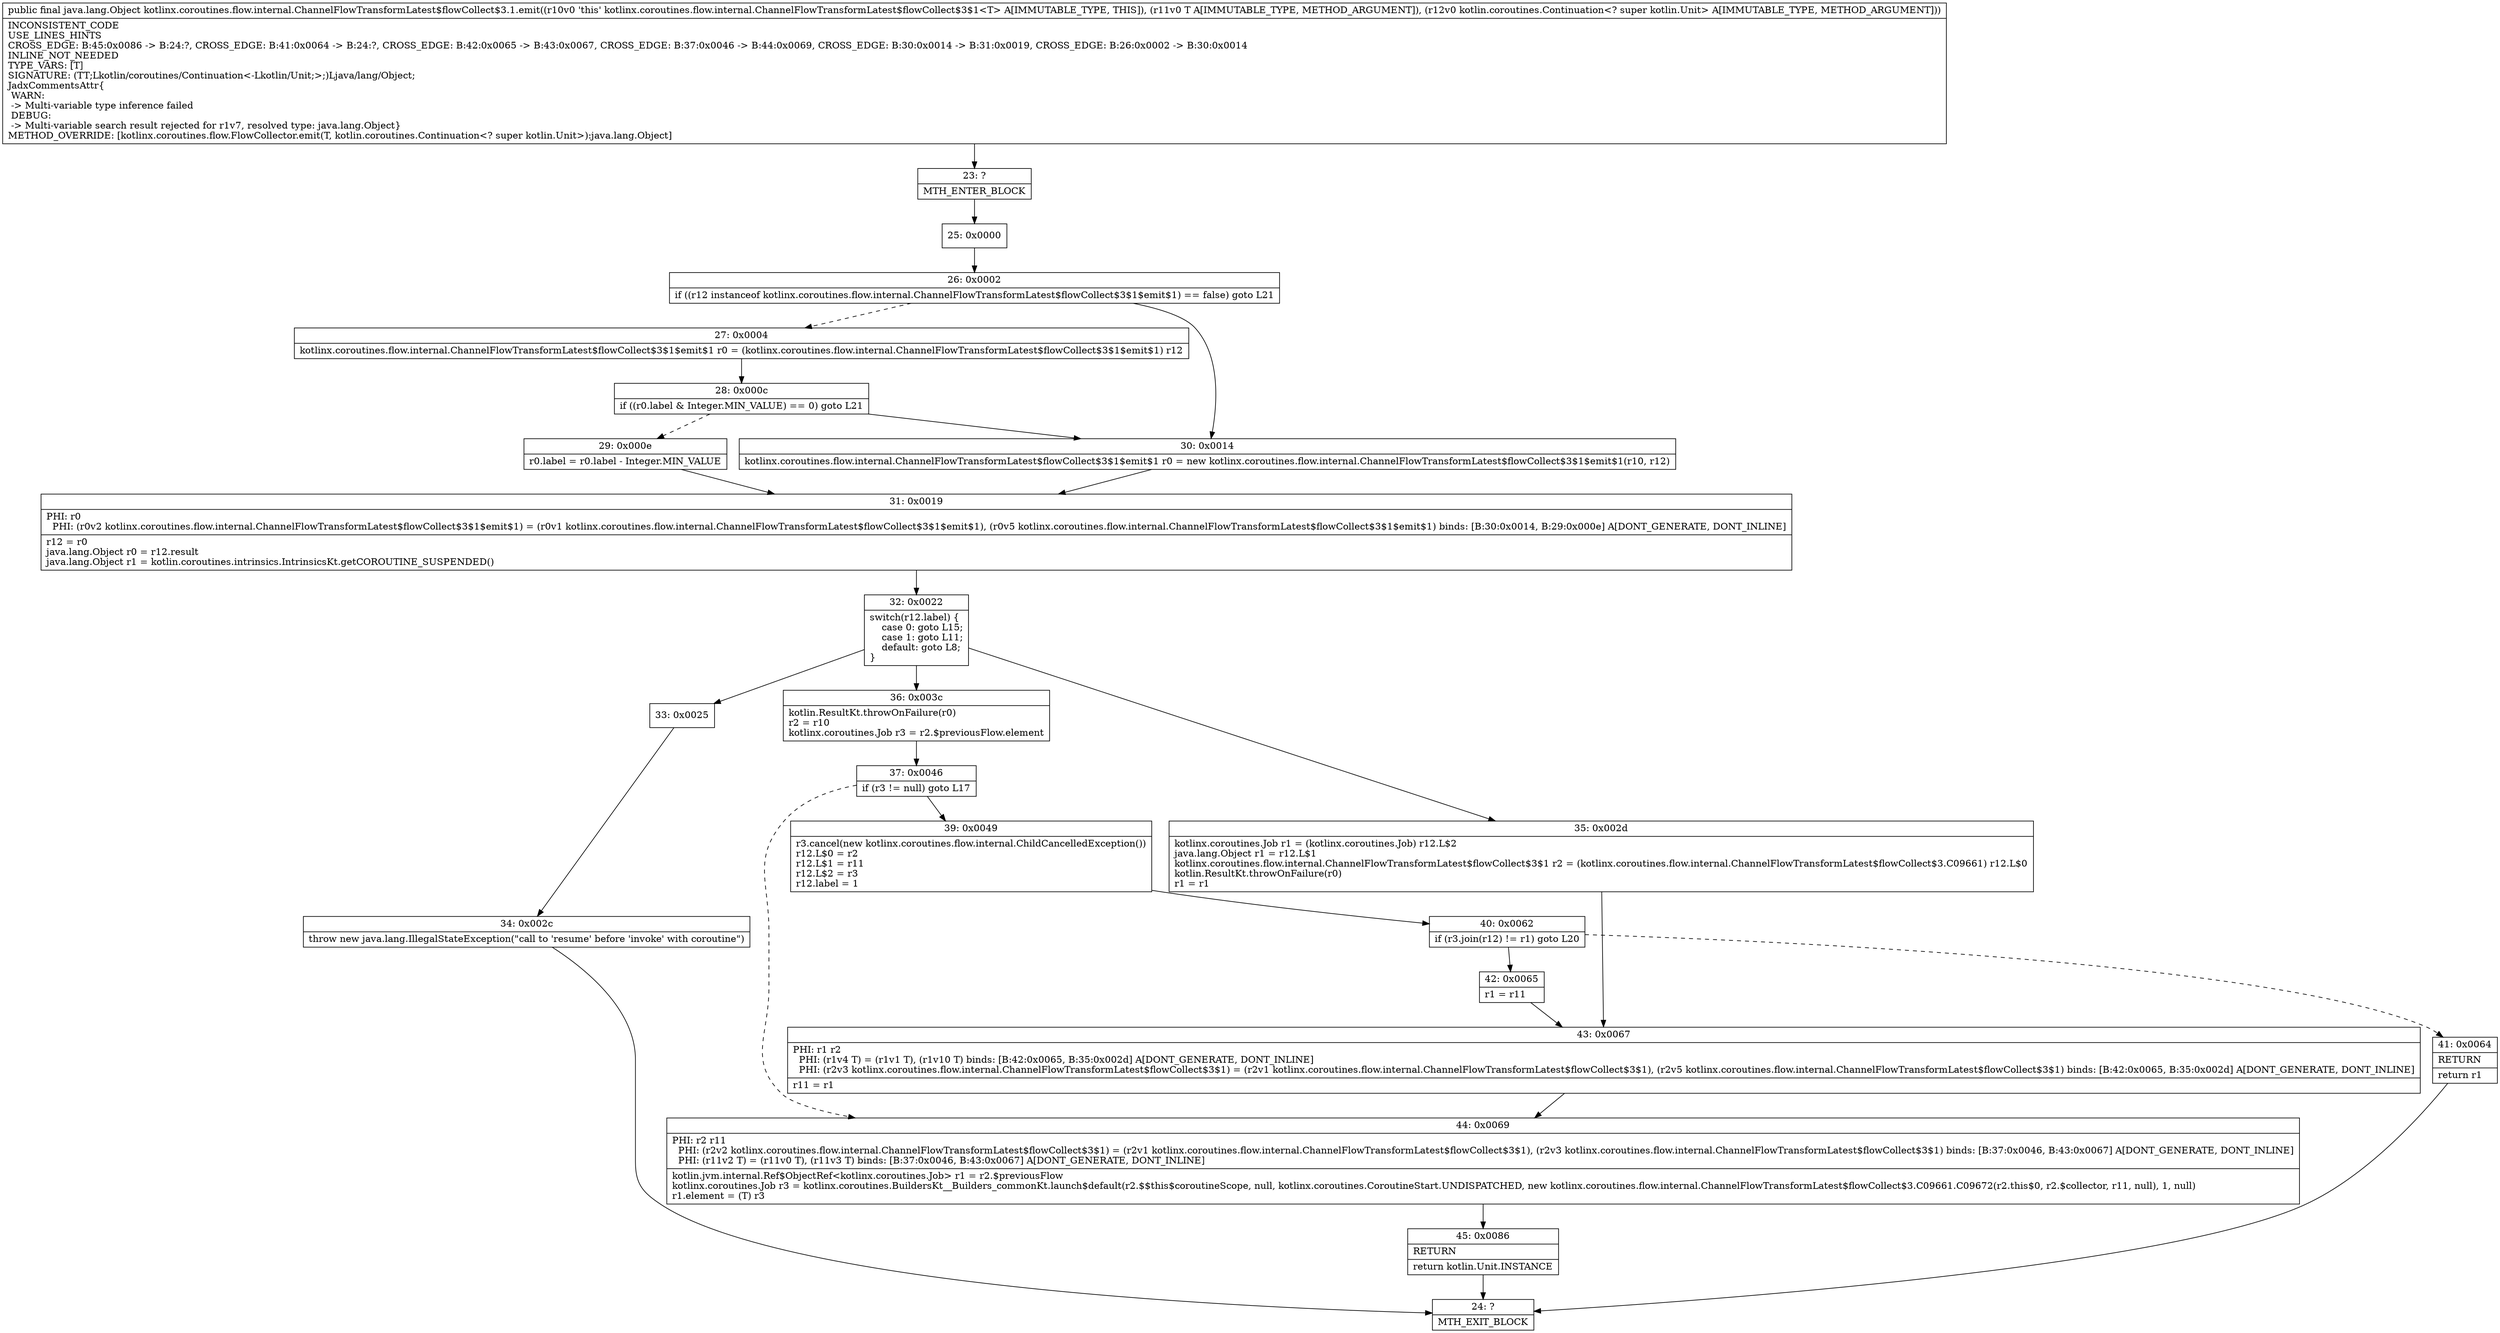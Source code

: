 digraph "CFG forkotlinx.coroutines.flow.internal.ChannelFlowTransformLatest$flowCollect$3.1.emit(Ljava\/lang\/Object;Lkotlin\/coroutines\/Continuation;)Ljava\/lang\/Object;" {
Node_23 [shape=record,label="{23\:\ ?|MTH_ENTER_BLOCK\l}"];
Node_25 [shape=record,label="{25\:\ 0x0000}"];
Node_26 [shape=record,label="{26\:\ 0x0002|if ((r12 instanceof kotlinx.coroutines.flow.internal.ChannelFlowTransformLatest$flowCollect$3$1$emit$1) == false) goto L21\l}"];
Node_27 [shape=record,label="{27\:\ 0x0004|kotlinx.coroutines.flow.internal.ChannelFlowTransformLatest$flowCollect$3$1$emit$1 r0 = (kotlinx.coroutines.flow.internal.ChannelFlowTransformLatest$flowCollect$3$1$emit$1) r12\l}"];
Node_28 [shape=record,label="{28\:\ 0x000c|if ((r0.label & Integer.MIN_VALUE) == 0) goto L21\l}"];
Node_29 [shape=record,label="{29\:\ 0x000e|r0.label = r0.label \- Integer.MIN_VALUE\l}"];
Node_31 [shape=record,label="{31\:\ 0x0019|PHI: r0 \l  PHI: (r0v2 kotlinx.coroutines.flow.internal.ChannelFlowTransformLatest$flowCollect$3$1$emit$1) = (r0v1 kotlinx.coroutines.flow.internal.ChannelFlowTransformLatest$flowCollect$3$1$emit$1), (r0v5 kotlinx.coroutines.flow.internal.ChannelFlowTransformLatest$flowCollect$3$1$emit$1) binds: [B:30:0x0014, B:29:0x000e] A[DONT_GENERATE, DONT_INLINE]\l|r12 = r0\ljava.lang.Object r0 = r12.result\ljava.lang.Object r1 = kotlin.coroutines.intrinsics.IntrinsicsKt.getCOROUTINE_SUSPENDED()\l}"];
Node_32 [shape=record,label="{32\:\ 0x0022|switch(r12.label) \{\l    case 0: goto L15;\l    case 1: goto L11;\l    default: goto L8;\l\}\l}"];
Node_33 [shape=record,label="{33\:\ 0x0025}"];
Node_34 [shape=record,label="{34\:\ 0x002c|throw new java.lang.IllegalStateException(\"call to 'resume' before 'invoke' with coroutine\")\l}"];
Node_24 [shape=record,label="{24\:\ ?|MTH_EXIT_BLOCK\l}"];
Node_35 [shape=record,label="{35\:\ 0x002d|kotlinx.coroutines.Job r1 = (kotlinx.coroutines.Job) r12.L$2\ljava.lang.Object r1 = r12.L$1\lkotlinx.coroutines.flow.internal.ChannelFlowTransformLatest$flowCollect$3$1 r2 = (kotlinx.coroutines.flow.internal.ChannelFlowTransformLatest$flowCollect$3.C09661) r12.L$0\lkotlin.ResultKt.throwOnFailure(r0)\lr1 = r1\l}"];
Node_43 [shape=record,label="{43\:\ 0x0067|PHI: r1 r2 \l  PHI: (r1v4 T) = (r1v1 T), (r1v10 T) binds: [B:42:0x0065, B:35:0x002d] A[DONT_GENERATE, DONT_INLINE]\l  PHI: (r2v3 kotlinx.coroutines.flow.internal.ChannelFlowTransformLatest$flowCollect$3$1) = (r2v1 kotlinx.coroutines.flow.internal.ChannelFlowTransformLatest$flowCollect$3$1), (r2v5 kotlinx.coroutines.flow.internal.ChannelFlowTransformLatest$flowCollect$3$1) binds: [B:42:0x0065, B:35:0x002d] A[DONT_GENERATE, DONT_INLINE]\l|r11 = r1\l}"];
Node_44 [shape=record,label="{44\:\ 0x0069|PHI: r2 r11 \l  PHI: (r2v2 kotlinx.coroutines.flow.internal.ChannelFlowTransformLatest$flowCollect$3$1) = (r2v1 kotlinx.coroutines.flow.internal.ChannelFlowTransformLatest$flowCollect$3$1), (r2v3 kotlinx.coroutines.flow.internal.ChannelFlowTransformLatest$flowCollect$3$1) binds: [B:37:0x0046, B:43:0x0067] A[DONT_GENERATE, DONT_INLINE]\l  PHI: (r11v2 T) = (r11v0 T), (r11v3 T) binds: [B:37:0x0046, B:43:0x0067] A[DONT_GENERATE, DONT_INLINE]\l|kotlin.jvm.internal.Ref$ObjectRef\<kotlinx.coroutines.Job\> r1 = r2.$previousFlow\lkotlinx.coroutines.Job r3 = kotlinx.coroutines.BuildersKt__Builders_commonKt.launch$default(r2.$$this$coroutineScope, null, kotlinx.coroutines.CoroutineStart.UNDISPATCHED, new kotlinx.coroutines.flow.internal.ChannelFlowTransformLatest$flowCollect$3.C09661.C09672(r2.this$0, r2.$collector, r11, null), 1, null)\lr1.element = (T) r3\l}"];
Node_45 [shape=record,label="{45\:\ 0x0086|RETURN\l|return kotlin.Unit.INSTANCE\l}"];
Node_36 [shape=record,label="{36\:\ 0x003c|kotlin.ResultKt.throwOnFailure(r0)\lr2 = r10\lkotlinx.coroutines.Job r3 = r2.$previousFlow.element\l}"];
Node_37 [shape=record,label="{37\:\ 0x0046|if (r3 != null) goto L17\l}"];
Node_39 [shape=record,label="{39\:\ 0x0049|r3.cancel(new kotlinx.coroutines.flow.internal.ChildCancelledException())\lr12.L$0 = r2\lr12.L$1 = r11\lr12.L$2 = r3\lr12.label = 1\l}"];
Node_40 [shape=record,label="{40\:\ 0x0062|if (r3.join(r12) != r1) goto L20\l}"];
Node_41 [shape=record,label="{41\:\ 0x0064|RETURN\l|return r1\l}"];
Node_42 [shape=record,label="{42\:\ 0x0065|r1 = r11\l}"];
Node_30 [shape=record,label="{30\:\ 0x0014|kotlinx.coroutines.flow.internal.ChannelFlowTransformLatest$flowCollect$3$1$emit$1 r0 = new kotlinx.coroutines.flow.internal.ChannelFlowTransformLatest$flowCollect$3$1$emit$1(r10, r12)\l}"];
MethodNode[shape=record,label="{public final java.lang.Object kotlinx.coroutines.flow.internal.ChannelFlowTransformLatest$flowCollect$3.1.emit((r10v0 'this' kotlinx.coroutines.flow.internal.ChannelFlowTransformLatest$flowCollect$3$1\<T\> A[IMMUTABLE_TYPE, THIS]), (r11v0 T A[IMMUTABLE_TYPE, METHOD_ARGUMENT]), (r12v0 kotlin.coroutines.Continuation\<? super kotlin.Unit\> A[IMMUTABLE_TYPE, METHOD_ARGUMENT]))  | INCONSISTENT_CODE\lUSE_LINES_HINTS\lCROSS_EDGE: B:45:0x0086 \-\> B:24:?, CROSS_EDGE: B:41:0x0064 \-\> B:24:?, CROSS_EDGE: B:42:0x0065 \-\> B:43:0x0067, CROSS_EDGE: B:37:0x0046 \-\> B:44:0x0069, CROSS_EDGE: B:30:0x0014 \-\> B:31:0x0019, CROSS_EDGE: B:26:0x0002 \-\> B:30:0x0014\lINLINE_NOT_NEEDED\lTYPE_VARS: [T]\lSIGNATURE: (TT;Lkotlin\/coroutines\/Continuation\<\-Lkotlin\/Unit;\>;)Ljava\/lang\/Object;\lJadxCommentsAttr\{\l WARN: \l \-\> Multi\-variable type inference failed\l DEBUG: \l \-\> Multi\-variable search result rejected for r1v7, resolved type: java.lang.Object\}\lMETHOD_OVERRIDE: [kotlinx.coroutines.flow.FlowCollector.emit(T, kotlin.coroutines.Continuation\<? super kotlin.Unit\>):java.lang.Object]\l}"];
MethodNode -> Node_23;Node_23 -> Node_25;
Node_25 -> Node_26;
Node_26 -> Node_27[style=dashed];
Node_26 -> Node_30;
Node_27 -> Node_28;
Node_28 -> Node_29[style=dashed];
Node_28 -> Node_30;
Node_29 -> Node_31;
Node_31 -> Node_32;
Node_32 -> Node_33;
Node_32 -> Node_35;
Node_32 -> Node_36;
Node_33 -> Node_34;
Node_34 -> Node_24;
Node_35 -> Node_43;
Node_43 -> Node_44;
Node_44 -> Node_45;
Node_45 -> Node_24;
Node_36 -> Node_37;
Node_37 -> Node_39;
Node_37 -> Node_44[style=dashed];
Node_39 -> Node_40;
Node_40 -> Node_41[style=dashed];
Node_40 -> Node_42;
Node_41 -> Node_24;
Node_42 -> Node_43;
Node_30 -> Node_31;
}

